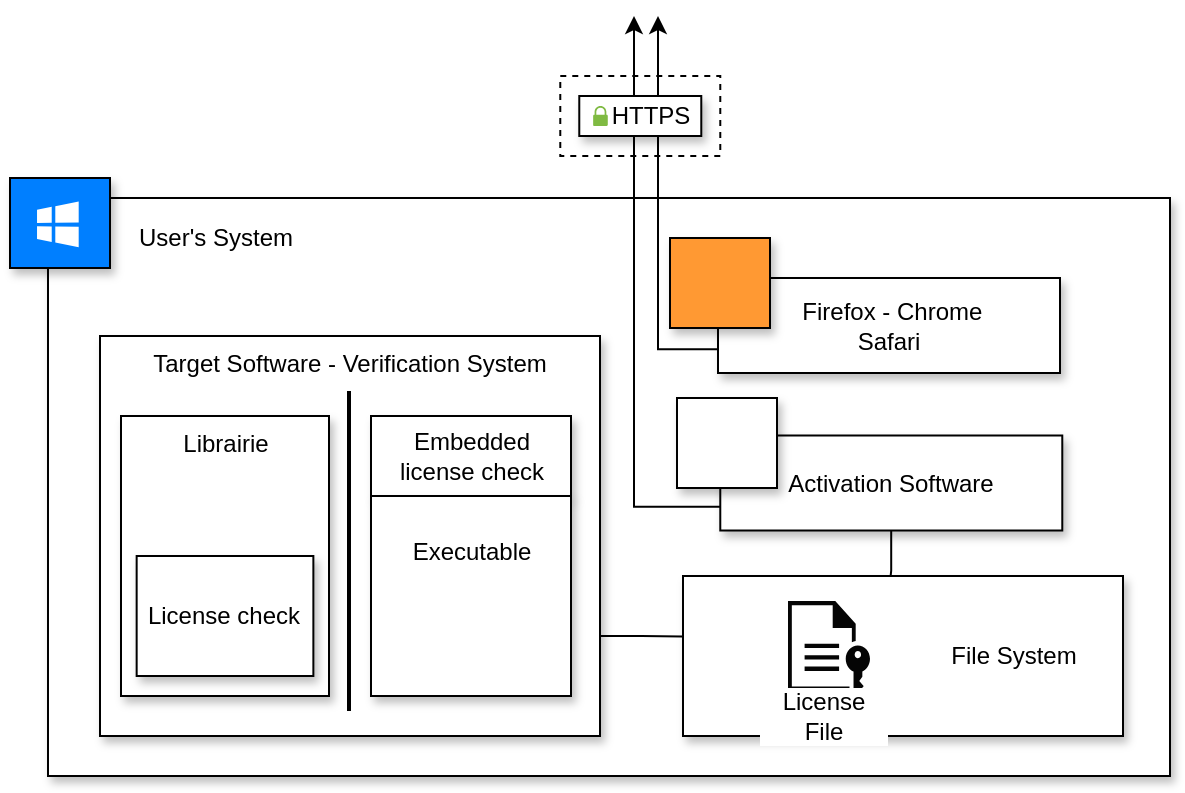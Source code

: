 <mxfile version="16.4.5" type="device"><diagram id="zqg3mD8aVBPtvlfFpJmv" name="Page-1"><mxGraphModel dx="813" dy="439" grid="1" gridSize="10" guides="1" tooltips="1" connect="1" arrows="1" fold="1" page="1" pageScale="1" pageWidth="827" pageHeight="1169" math="0" shadow="0"><root><mxCell id="0"/><mxCell id="1" parent="0"/><mxCell id="6A-bxQkhCpq2slP2q3Ci-3" value="" style="rounded=0;whiteSpace=wrap;html=1;sketch=0;shadow=1;" parent="1" vertex="1"><mxGeometry x="314" y="531" width="561" height="289" as="geometry"/></mxCell><mxCell id="6A-bxQkhCpq2slP2q3Ci-18" value="&lt;div&gt;&amp;nbsp;Firefox - Chrome&lt;br&gt;&lt;/div&gt;&lt;div&gt;Safari&lt;/div&gt;" style="rounded=0;whiteSpace=wrap;html=1;verticalAlign=middle;sketch=0;shadow=1;" parent="1" vertex="1"><mxGeometry x="649" y="571" width="171" height="47.5" as="geometry"/></mxCell><mxCell id="6A-bxQkhCpq2slP2q3Ci-19" value="" style="group;fillColor=#ffe6cc;strokeColor=#d79b00;" parent="1" vertex="1" connectable="0"><mxGeometry x="625" y="551" width="50" height="45" as="geometry"/></mxCell><mxCell id="6A-bxQkhCpq2slP2q3Ci-20" value="" style="rounded=0;whiteSpace=wrap;html=1;sketch=0;shadow=1;fillColor=#FF9933;" parent="6A-bxQkhCpq2slP2q3Ci-19" vertex="1"><mxGeometry width="50" height="45" as="geometry"/></mxCell><mxCell id="6A-bxQkhCpq2slP2q3Ci-21" value="" style="shape=image;html=1;verticalAlign=top;verticalLabelPosition=bottom;labelBackgroundColor=#ffffff;imageAspect=0;aspect=fixed;image=https://cdn0.iconfinder.com/data/icons/picons-social/57/72-firefox-2-128.png;rounded=0;shadow=0;sketch=0;strokeWidth=1;imageBackground=none;" parent="6A-bxQkhCpq2slP2q3Ci-19" vertex="1"><mxGeometry x="2.5" width="45" height="45" as="geometry"/></mxCell><mxCell id="6A-bxQkhCpq2slP2q3Ci-22" value="" style="rounded=0;whiteSpace=wrap;html=1;verticalAlign=bottom;sketch=0;shadow=1;align=right;" parent="1" vertex="1"><mxGeometry x="631.5" y="720" width="220" height="80" as="geometry"/></mxCell><mxCell id="6A-bxQkhCpq2slP2q3Ci-23" value="" style="sketch=0;pointerEvents=1;shadow=0;dashed=0;html=1;strokeColor=none;fillColor=#050505;labelPosition=center;verticalLabelPosition=bottom;verticalAlign=bottom;outlineConnect=0;align=center;shape=mxgraph.office.concepts.file_key;rounded=0;" parent="1" vertex="1"><mxGeometry x="684" y="732.5" width="41" height="50" as="geometry"/></mxCell><mxCell id="6A-bxQkhCpq2slP2q3Ci-24" value="" style="rounded=0;whiteSpace=wrap;html=1;sketch=0;shadow=1;fillColor=#007FFF;" parent="1" vertex="1"><mxGeometry x="295" y="521" width="50" height="45" as="geometry"/></mxCell><mxCell id="6A-bxQkhCpq2slP2q3Ci-25" value="" style="sketch=0;pointerEvents=1;shadow=0;dashed=0;html=1;strokeColor=none;fillColor=#007FFF;labelPosition=center;verticalLabelPosition=bottom;verticalAlign=top;align=center;outlineConnect=0;shape=mxgraph.veeam2.microsoft_windows;rounded=0;fontColor=none;" parent="1" vertex="1"><mxGeometry x="300" y="523.5" width="40" height="40" as="geometry"/></mxCell><mxCell id="6A-bxQkhCpq2slP2q3Ci-33" value="File System" style="text;html=1;strokeColor=none;fillColor=none;align=center;verticalAlign=middle;whiteSpace=wrap;rounded=0;" parent="1" vertex="1"><mxGeometry x="761.5" y="745" width="70" height="30" as="geometry"/></mxCell><mxCell id="6A-bxQkhCpq2slP2q3Ci-34" value="User's System" style="text;html=1;strokeColor=none;fillColor=none;align=center;verticalAlign=middle;whiteSpace=wrap;rounded=0;labelBackgroundColor=#FFFFFF;" parent="1" vertex="1"><mxGeometry x="345" y="536" width="106" height="30" as="geometry"/></mxCell><mxCell id="6A-bxQkhCpq2slP2q3Ci-36" value="License File" style="text;html=1;strokeColor=none;fillColor=none;align=center;verticalAlign=middle;whiteSpace=wrap;rounded=0;labelBackgroundColor=#FFFFFF;" parent="1" vertex="1"><mxGeometry x="668.5" y="775" width="66" height="30" as="geometry"/></mxCell><mxCell id="6A-bxQkhCpq2slP2q3Ci-51" style="edgeStyle=orthogonalEdgeStyle;rounded=0;orthogonalLoop=1;jettySize=auto;html=1;entryX=0;entryY=0.75;entryDx=0;entryDy=0;fontSize=15;startArrow=classic;startFill=1;endArrow=none;endFill=0;" parent="1" target="6A-bxQkhCpq2slP2q3Ci-18" edge="1"><mxGeometry relative="1" as="geometry"><mxPoint x="619" y="440" as="sourcePoint"/><mxPoint x="647" y="606.625" as="targetPoint"/><Array as="points"><mxPoint x="619" y="455"/><mxPoint x="619" y="607"/></Array></mxGeometry></mxCell><mxCell id="6A-bxQkhCpq2slP2q3Ci-52" style="edgeStyle=orthogonalEdgeStyle;rounded=0;orthogonalLoop=1;jettySize=auto;html=1;entryX=0;entryY=0.75;entryDx=0;entryDy=0;fontSize=15;startArrow=classic;startFill=1;endArrow=none;endFill=0;" parent="1" edge="1"><mxGeometry relative="1" as="geometry"><mxPoint x="607" y="440" as="sourcePoint"/><mxPoint x="662.14" y="685.375" as="targetPoint"/><Array as="points"><mxPoint x="607" y="685"/></Array></mxGeometry></mxCell><mxCell id="6A-bxQkhCpq2slP2q3Ci-55" style="edgeStyle=orthogonalEdgeStyle;rounded=0;orthogonalLoop=1;jettySize=auto;html=1;exitX=1;exitY=0.75;exitDx=0;exitDy=0;entryX=-0.002;entryY=0.378;entryDx=0;entryDy=0;entryPerimeter=0;fontSize=15;startArrow=none;startFill=0;endArrow=none;endFill=0;" parent="1" source="6A-bxQkhCpq2slP2q3Ci-56" target="6A-bxQkhCpq2slP2q3Ci-22" edge="1"><mxGeometry relative="1" as="geometry"/></mxCell><mxCell id="6A-bxQkhCpq2slP2q3Ci-56" value="Target Software - Verification System" style="rounded=0;whiteSpace=wrap;html=1;verticalAlign=top;sketch=0;shadow=1;" parent="1" vertex="1"><mxGeometry x="340" y="600" width="250" height="200" as="geometry"/></mxCell><mxCell id="6A-bxQkhCpq2slP2q3Ci-57" value="&lt;div&gt;Librairie&lt;br&gt;&lt;/div&gt;&lt;div&gt;&lt;br&gt;&lt;/div&gt;" style="rounded=0;whiteSpace=wrap;html=1;verticalAlign=top;sketch=0;shadow=1;" parent="1" vertex="1"><mxGeometry x="350.5" y="640" width="104" height="140" as="geometry"/></mxCell><mxCell id="6A-bxQkhCpq2slP2q3Ci-58" value="" style="line;strokeWidth=2;direction=south;html=1;verticalAlign=middle;" parent="1" vertex="1"><mxGeometry x="459.5" y="627.5" width="10" height="160" as="geometry"/></mxCell><mxCell id="6A-bxQkhCpq2slP2q3Ci-59" value="Embedded license check" style="rounded=0;whiteSpace=wrap;html=1;align=center;verticalAlign=middle;shadow=1;" parent="1" vertex="1"><mxGeometry x="475.5" y="640" width="100" height="40" as="geometry"/></mxCell><mxCell id="6A-bxQkhCpq2slP2q3Ci-60" value="&lt;div&gt;&lt;br&gt;&lt;/div&gt;&lt;div&gt;Executable&lt;/div&gt;" style="rounded=0;whiteSpace=wrap;html=1;align=center;verticalAlign=top;shadow=1;" parent="1" vertex="1"><mxGeometry x="475.5" y="680" width="100" height="100" as="geometry"/></mxCell><mxCell id="6A-bxQkhCpq2slP2q3Ci-61" value="" style="shape=image;html=1;verticalAlign=top;verticalLabelPosition=bottom;labelBackgroundColor=#ffffff;imageAspect=0;aspect=fixed;image=https://cdn3.iconfinder.com/data/icons/file-extension-names-vol-3-2/512/42-128.png;dashed=1;fillColor=none;" parent="1" vertex="1"><mxGeometry x="503" y="722.5" width="45" height="45" as="geometry"/></mxCell><mxCell id="6A-bxQkhCpq2slP2q3Ci-62" value="License check" style="rounded=0;whiteSpace=wrap;html=1;verticalAlign=middle;sketch=0;shadow=1;" parent="1" vertex="1"><mxGeometry x="358.33" y="710" width="88.35" height="60" as="geometry"/></mxCell><mxCell id="6A-bxQkhCpq2slP2q3Ci-63" value="" style="shape=image;verticalLabelPosition=bottom;labelBackgroundColor=#FFFFFF;verticalAlign=top;aspect=fixed;imageAspect=0;image=http://www.techbaz.org/Course/img/csharp-logo.png;" parent="1" vertex="1"><mxGeometry x="390.51" y="677.5" width="23.98" height="22.5" as="geometry"/></mxCell><mxCell id="6A-bxQkhCpq2slP2q3Ci-64" style="edgeStyle=orthogonalEdgeStyle;rounded=0;orthogonalLoop=1;jettySize=auto;html=1;entryX=0.472;entryY=-0.003;entryDx=0;entryDy=0;entryPerimeter=0;fontSize=15;startArrow=none;startFill=0;endArrow=none;endFill=0;" parent="1" source="6A-bxQkhCpq2slP2q3Ci-65" target="6A-bxQkhCpq2slP2q3Ci-22" edge="1"><mxGeometry relative="1" as="geometry"/></mxCell><mxCell id="6A-bxQkhCpq2slP2q3Ci-65" value="Activation Software" style="rounded=0;whiteSpace=wrap;html=1;verticalAlign=middle;sketch=0;shadow=1;" parent="1" vertex="1"><mxGeometry x="650.14" y="649.75" width="171" height="47.5" as="geometry"/></mxCell><mxCell id="6A-bxQkhCpq2slP2q3Ci-66" value="" style="group" parent="1" vertex="1" connectable="0"><mxGeometry x="628.5" y="631" width="50" height="45" as="geometry"/></mxCell><mxCell id="6A-bxQkhCpq2slP2q3Ci-67" value="" style="rounded=0;whiteSpace=wrap;html=1;sketch=0;shadow=1;" parent="6A-bxQkhCpq2slP2q3Ci-66" vertex="1"><mxGeometry width="50" height="45" as="geometry"/></mxCell><mxCell id="6A-bxQkhCpq2slP2q3Ci-68" value="" style="shape=image;verticalLabelPosition=bottom;labelBackgroundColor=#ffffff;verticalAlign=top;aspect=fixed;imageAspect=0;image=http://www.techbaz.org/Course/img/csharp-logo.png;" parent="6A-bxQkhCpq2slP2q3Ci-66" vertex="1"><mxGeometry x="2.5" y="1.38" width="45" height="42.23" as="geometry"/></mxCell><mxCell id="6A-bxQkhCpq2slP2q3Ci-69" value="" style="rounded=0;whiteSpace=wrap;html=1;fillColor=none;dashed=1;" parent="1" vertex="1"><mxGeometry x="570.14" y="470" width="80" height="40" as="geometry"/></mxCell><mxCell id="6A-bxQkhCpq2slP2q3Ci-70" value="&amp;nbsp;&amp;nbsp; HTTPS" style="rounded=0;whiteSpace=wrap;html=1;shadow=1;sketch=0;verticalAlign=middle;" parent="1" vertex="1"><mxGeometry x="579.64" y="480" width="61" height="20" as="geometry"/></mxCell><mxCell id="6A-bxQkhCpq2slP2q3Ci-71" value="" style="sketch=0;pointerEvents=1;shadow=0;dashed=0;html=1;strokeColor=none;labelPosition=center;verticalLabelPosition=bottom;verticalAlign=top;outlineConnect=0;align=center;shape=mxgraph.office.security.lock_protected;fillColor=#7FBA42;labelBackgroundColor=none;labelBorderColor=none;fontColor=#39FF2B;aspect=fixed;" parent="1" vertex="1"><mxGeometry x="586.58" y="485" width="7.31" height="10" as="geometry"/></mxCell></root></mxGraphModel></diagram></mxfile>